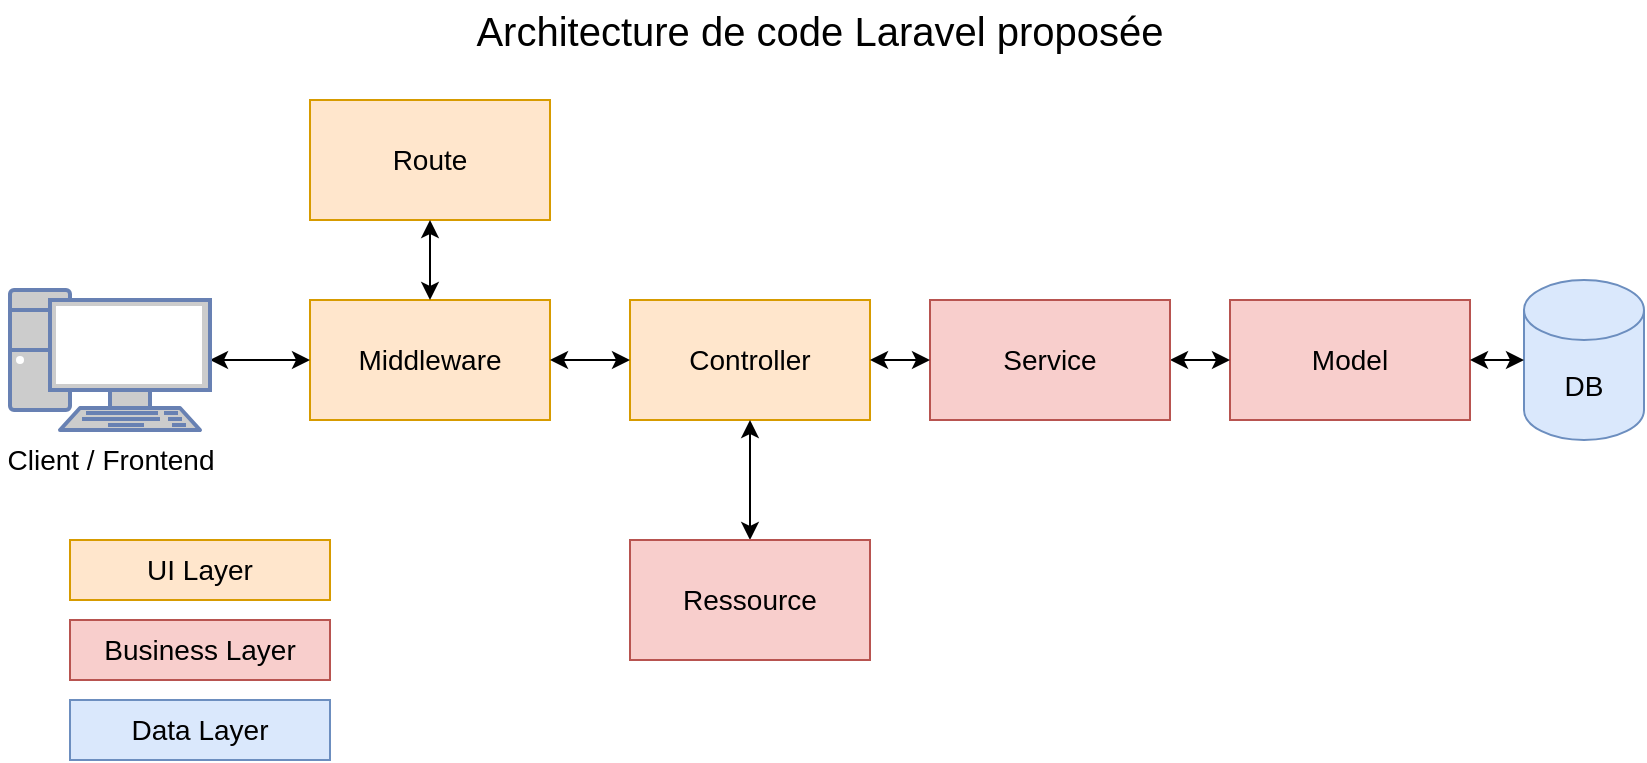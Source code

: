 <mxfile version="17.4.2" type="device"><diagram id="oDgmBDwwJN3eIz0HImJI" name="Architecture Laravel proposée"><mxGraphModel dx="1038" dy="641" grid="1" gridSize="10" guides="1" tooltips="1" connect="1" arrows="1" fold="1" page="1" pageScale="1" pageWidth="827" pageHeight="1169" math="0" shadow="0"><root><mxCell id="WoR-bbQc7Ymys1wu2LTs-0"/><mxCell id="WoR-bbQc7Ymys1wu2LTs-1" parent="WoR-bbQc7Ymys1wu2LTs-0"/><mxCell id="tIlgg60y1YQpx7Fa3xLJ-1" value="Middleware" style="rounded=0;whiteSpace=wrap;html=1;fontSize=14;fillColor=#ffe6cc;strokeColor=#d79b00;" parent="WoR-bbQc7Ymys1wu2LTs-1" vertex="1"><mxGeometry x="155" y="150" width="120" height="60" as="geometry"/></mxCell><mxCell id="tIlgg60y1YQpx7Fa3xLJ-2" value="Controller" style="rounded=0;whiteSpace=wrap;html=1;fontSize=14;fillColor=#ffe6cc;strokeColor=#d79b00;" parent="WoR-bbQc7Ymys1wu2LTs-1" vertex="1"><mxGeometry x="315" y="150" width="120" height="60" as="geometry"/></mxCell><mxCell id="tIlgg60y1YQpx7Fa3xLJ-3" value="Model" style="rounded=0;whiteSpace=wrap;html=1;fontSize=14;fillColor=#f8cecc;strokeColor=#b85450;" parent="WoR-bbQc7Ymys1wu2LTs-1" vertex="1"><mxGeometry x="615" y="150" width="120" height="60" as="geometry"/></mxCell><mxCell id="tIlgg60y1YQpx7Fa3xLJ-4" value="DB" style="shape=cylinder3;whiteSpace=wrap;html=1;boundedLbl=1;backgroundOutline=1;size=15;fontSize=14;fillColor=#dae8fc;strokeColor=#6c8ebf;" parent="WoR-bbQc7Ymys1wu2LTs-1" vertex="1"><mxGeometry x="762" y="140" width="60" height="80" as="geometry"/></mxCell><mxCell id="tIlgg60y1YQpx7Fa3xLJ-5" value="" style="endArrow=classic;startArrow=classic;html=1;rounded=0;strokeColor=#000000;fillColor=#000000;entryX=0.5;entryY=1;entryDx=0;entryDy=0;exitX=0.5;exitY=0;exitDx=0;exitDy=0;" parent="WoR-bbQc7Ymys1wu2LTs-1" source="tIlgg60y1YQpx7Fa3xLJ-15" target="tIlgg60y1YQpx7Fa3xLJ-2" edge="1"><mxGeometry width="50" height="50" relative="1" as="geometry"><mxPoint x="85" y="180" as="sourcePoint"/><mxPoint x="5" y="19" as="targetPoint"/></mxGeometry></mxCell><mxCell id="tIlgg60y1YQpx7Fa3xLJ-6" value="" style="endArrow=classic;startArrow=classic;html=1;rounded=0;strokeColor=#000000;fillColor=#000000;entryX=0;entryY=0.5;entryDx=0;entryDy=0;exitX=1;exitY=0.5;exitDx=0;exitDy=0;exitPerimeter=0;" parent="WoR-bbQc7Ymys1wu2LTs-1" source="ZGDRn9dKSH3feKrNmpTl-0" target="tIlgg60y1YQpx7Fa3xLJ-1" edge="1"><mxGeometry width="50" height="50" relative="1" as="geometry"><mxPoint x="115" y="180" as="sourcePoint"/><mxPoint x="175" y="120" as="targetPoint"/></mxGeometry></mxCell><mxCell id="tIlgg60y1YQpx7Fa3xLJ-7" value="" style="endArrow=classic;startArrow=classic;html=1;rounded=0;strokeColor=#000000;fillColor=#000000;entryX=0;entryY=0.5;entryDx=0;entryDy=0;exitX=1;exitY=0.5;exitDx=0;exitDy=0;" parent="WoR-bbQc7Ymys1wu2LTs-1" source="tIlgg60y1YQpx7Fa3xLJ-16" target="tIlgg60y1YQpx7Fa3xLJ-3" edge="1"><mxGeometry width="50" height="50" relative="1" as="geometry"><mxPoint x="255" y="210" as="sourcePoint"/><mxPoint x="255" y="140" as="targetPoint"/></mxGeometry></mxCell><mxCell id="tIlgg60y1YQpx7Fa3xLJ-8" value="" style="endArrow=classic;startArrow=classic;html=1;rounded=0;strokeColor=#000000;fillColor=#000000;entryX=0;entryY=0.5;entryDx=0;entryDy=0;exitX=1;exitY=0.5;exitDx=0;exitDy=0;" parent="WoR-bbQc7Ymys1wu2LTs-1" source="tIlgg60y1YQpx7Fa3xLJ-1" target="tIlgg60y1YQpx7Fa3xLJ-2" edge="1"><mxGeometry width="50" height="50" relative="1" as="geometry"><mxPoint x="265" y="220" as="sourcePoint"/><mxPoint x="265" y="150" as="targetPoint"/></mxGeometry></mxCell><mxCell id="tIlgg60y1YQpx7Fa3xLJ-9" value="" style="endArrow=classic;startArrow=classic;html=1;rounded=0;strokeColor=#000000;fillColor=#000000;entryX=0;entryY=0.5;entryDx=0;entryDy=0;entryPerimeter=0;exitX=1;exitY=0.5;exitDx=0;exitDy=0;" parent="WoR-bbQc7Ymys1wu2LTs-1" source="tIlgg60y1YQpx7Fa3xLJ-3" target="tIlgg60y1YQpx7Fa3xLJ-4" edge="1"><mxGeometry width="50" height="50" relative="1" as="geometry"><mxPoint x="715" y="300" as="sourcePoint"/><mxPoint x="715" y="230" as="targetPoint"/></mxGeometry></mxCell><mxCell id="tIlgg60y1YQpx7Fa3xLJ-10" value="Architecture de code Laravel proposée" style="text;html=1;strokeColor=none;fillColor=none;align=center;verticalAlign=middle;whiteSpace=wrap;rounded=0;fontSize=20;" parent="WoR-bbQc7Ymys1wu2LTs-1" vertex="1"><mxGeometry width="820" height="30" as="geometry"/></mxCell><mxCell id="tIlgg60y1YQpx7Fa3xLJ-13" value="Route" style="rounded=0;whiteSpace=wrap;html=1;fontSize=14;fillColor=#ffe6cc;strokeColor=#d79b00;" parent="WoR-bbQc7Ymys1wu2LTs-1" vertex="1"><mxGeometry x="155" y="50" width="120" height="60" as="geometry"/></mxCell><mxCell id="tIlgg60y1YQpx7Fa3xLJ-14" value="" style="endArrow=classic;startArrow=classic;html=1;rounded=0;strokeColor=#000000;fillColor=#000000;exitX=0.5;exitY=0;exitDx=0;exitDy=0;entryX=0.5;entryY=1;entryDx=0;entryDy=0;" parent="WoR-bbQc7Ymys1wu2LTs-1" source="tIlgg60y1YQpx7Fa3xLJ-1" target="tIlgg60y1YQpx7Fa3xLJ-13" edge="1"><mxGeometry width="50" height="50" relative="1" as="geometry"><mxPoint x="225" y="140" as="sourcePoint"/><mxPoint x="335" y="110" as="targetPoint"/></mxGeometry></mxCell><mxCell id="tIlgg60y1YQpx7Fa3xLJ-15" value="Ressource" style="rounded=0;whiteSpace=wrap;html=1;fontSize=14;fillColor=#f8cecc;strokeColor=#b85450;" parent="WoR-bbQc7Ymys1wu2LTs-1" vertex="1"><mxGeometry x="315" y="270" width="120" height="60" as="geometry"/></mxCell><mxCell id="tIlgg60y1YQpx7Fa3xLJ-16" value="Service" style="rounded=0;whiteSpace=wrap;html=1;fontSize=14;fillColor=#f8cecc;strokeColor=#b85450;" parent="WoR-bbQc7Ymys1wu2LTs-1" vertex="1"><mxGeometry x="465" y="150" width="120" height="60" as="geometry"/></mxCell><mxCell id="tIlgg60y1YQpx7Fa3xLJ-17" value="" style="endArrow=classic;startArrow=classic;html=1;rounded=0;strokeColor=#000000;fillColor=#000000;exitX=1;exitY=0.5;exitDx=0;exitDy=0;entryX=0;entryY=0.5;entryDx=0;entryDy=0;" parent="WoR-bbQc7Ymys1wu2LTs-1" source="tIlgg60y1YQpx7Fa3xLJ-2" target="tIlgg60y1YQpx7Fa3xLJ-16" edge="1"><mxGeometry width="50" height="50" relative="1" as="geometry"><mxPoint x="595" y="190" as="sourcePoint"/><mxPoint x="495" y="240" as="targetPoint"/></mxGeometry></mxCell><mxCell id="ZGDRn9dKSH3feKrNmpTl-0" value="Client / Frontend" style="fontColor=#000000;verticalAlign=top;verticalLabelPosition=bottom;labelPosition=center;align=center;html=1;outlineConnect=0;fillColor=#CCCCCC;strokeColor=#6881B3;gradientColor=none;gradientDirection=north;strokeWidth=2;shape=mxgraph.networks.pc;fontSize=14;" parent="WoR-bbQc7Ymys1wu2LTs-1" vertex="1"><mxGeometry x="5" y="145" width="100" height="70" as="geometry"/></mxCell><mxCell id="kT3fPPcUnBH2Ru0c-OWb-0" value="Business Layer" style="text;html=1;strokeColor=#b85450;fillColor=#f8cecc;align=center;verticalAlign=middle;whiteSpace=wrap;rounded=0;fontSize=14;" parent="WoR-bbQc7Ymys1wu2LTs-1" vertex="1"><mxGeometry x="35" y="310" width="130" height="30" as="geometry"/></mxCell><mxCell id="kT3fPPcUnBH2Ru0c-OWb-1" value="UI Layer" style="text;html=1;strokeColor=#d79b00;fillColor=#ffe6cc;align=center;verticalAlign=middle;whiteSpace=wrap;rounded=0;fontSize=14;" parent="WoR-bbQc7Ymys1wu2LTs-1" vertex="1"><mxGeometry x="35" y="270" width="130" height="30" as="geometry"/></mxCell><mxCell id="kT3fPPcUnBH2Ru0c-OWb-2" value="Data Layer" style="text;html=1;strokeColor=#6c8ebf;fillColor=#dae8fc;align=center;verticalAlign=middle;whiteSpace=wrap;rounded=0;fontSize=14;" parent="WoR-bbQc7Ymys1wu2LTs-1" vertex="1"><mxGeometry x="35.0" y="350" width="130" height="30" as="geometry"/></mxCell></root></mxGraphModel></diagram></mxfile>